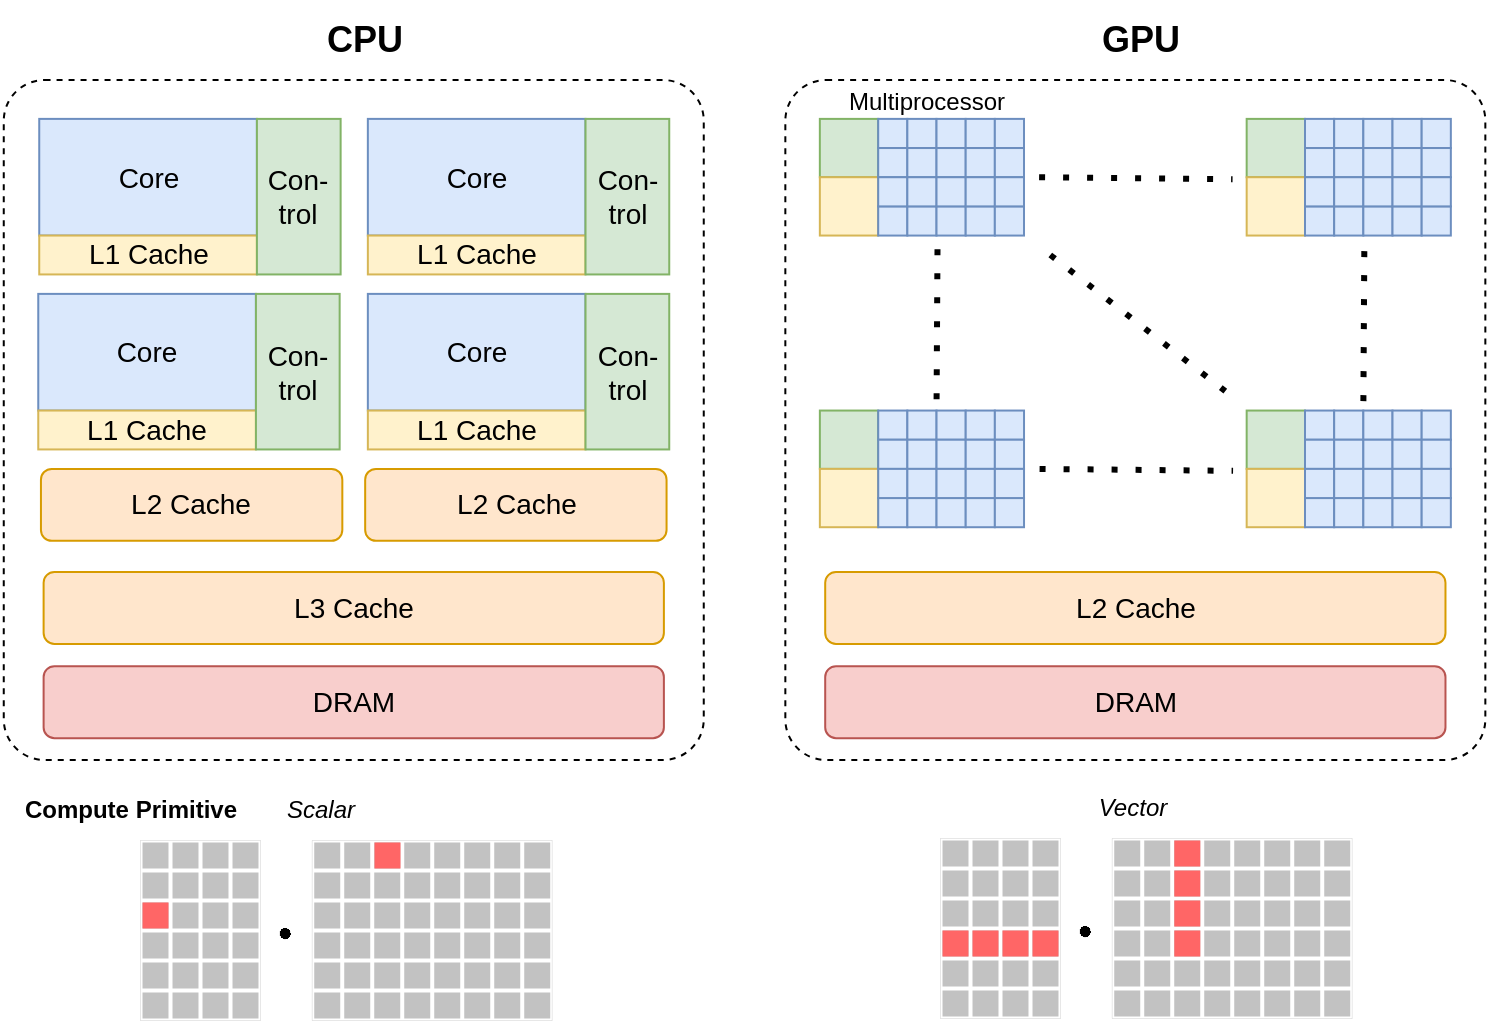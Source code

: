 <mxfile>
    <diagram id="kmbQM5suQDUr0EE9jX2Q" name="Page-1">
        <mxGraphModel dx="1064" dy="1050" grid="1" gridSize="10" guides="1" tooltips="1" connect="1" arrows="1" fold="1" page="1" pageScale="1" pageWidth="827" pageHeight="1169" math="1" shadow="0">
            <root>
                <mxCell id="0"/>
                <mxCell id="1" parent="0"/>
                <mxCell id="2" value="CPU" style="text;html=1;align=center;verticalAlign=middle;resizable=0;points=[];autosize=1;strokeColor=none;fillColor=none;fontSize=18;fontStyle=1" parent="1" vertex="1">
                    <mxGeometry x="201.88" y="110" width="60" height="40" as="geometry"/>
                </mxCell>
                <mxCell id="3" value="GPU" style="text;html=1;align=center;verticalAlign=middle;resizable=0;points=[];autosize=1;strokeColor=none;fillColor=none;fontSize=18;fontStyle=1" parent="1" vertex="1">
                    <mxGeometry x="590" y="110" width="60" height="40" as="geometry"/>
                </mxCell>
                <mxCell id="44" value="" style="group;" parent="1" vertex="1" connectable="0">
                    <mxGeometry x="51.88" y="150" width="350" height="350" as="geometry"/>
                </mxCell>
                <mxCell id="4" value="" style="rounded=1;whiteSpace=wrap;html=1;fontSize=14;dashed=1;arcSize=6;" parent="44" vertex="1">
                    <mxGeometry width="350" height="340" as="geometry"/>
                </mxCell>
                <mxCell id="6" value="DRAM" style="rounded=1;whiteSpace=wrap;html=1;fontSize=14;fillColor=#f8cecc;strokeColor=#b85450;aspect=fixed;" parent="44" vertex="1">
                    <mxGeometry x="19.926" y="293.125" width="310.139" height="35.972" as="geometry"/>
                </mxCell>
                <mxCell id="8" value="L3 Cache" style="rounded=1;whiteSpace=wrap;html=1;fontSize=14;fillColor=#ffe6cc;strokeColor=#d79b00;aspect=fixed;" parent="44" vertex="1">
                    <mxGeometry x="19.926" y="245.972" width="310.139" height="35.972" as="geometry"/>
                </mxCell>
                <mxCell id="41" value="" style="group;aspect=fixed;rounded=1;arcSize=0;" parent="44" vertex="1" connectable="0">
                    <mxGeometry x="17.252" y="19.444" width="315.486" height="165.278" as="geometry"/>
                </mxCell>
                <mxCell id="42" value="" style="group;aspect=fixed;arcSize=0;" parent="41" vertex="1" connectable="0">
                    <mxGeometry width="315.486" height="165.278" as="geometry"/>
                </mxCell>
                <mxCell id="19" value="" style="group;aspect=fixed;arcSize=0;" parent="42" vertex="1" connectable="0">
                    <mxGeometry x="0.486" width="150.694" height="77.778" as="geometry"/>
                </mxCell>
                <mxCell id="13" value="Core" style="rounded=1;whiteSpace=wrap;html=1;fontSize=14;fillColor=#dae8fc;strokeColor=#6c8ebf;aspect=fixed;arcSize=0;" parent="19" vertex="1">
                    <mxGeometry width="108.835" height="58.333" as="geometry"/>
                </mxCell>
                <mxCell id="14" value="L1 Cache" style="rounded=1;whiteSpace=wrap;html=1;fontSize=14;fillColor=#fff2cc;strokeColor=#d6b656;perimeterSpacing=6;arcSize=0;aspect=fixed;" parent="19" vertex="1">
                    <mxGeometry y="58.333" width="108.835" height="19.444" as="geometry"/>
                </mxCell>
                <mxCell id="15" value="Con-trol" style="rounded=1;whiteSpace=wrap;html=1;fontSize=14;fillColor=#d5e8d4;strokeColor=#82b366;aspect=fixed;arcSize=0;" parent="19" vertex="1">
                    <mxGeometry x="108.835" width="41.86" height="77.778" as="geometry"/>
                </mxCell>
                <mxCell id="20" value="" style="group;aspect=fixed;arcSize=0;" parent="42" vertex="1" connectable="0">
                    <mxGeometry x="164.792" width="150.694" height="77.778" as="geometry"/>
                </mxCell>
                <mxCell id="21" value="Core" style="rounded=1;whiteSpace=wrap;html=1;fontSize=14;fillColor=#dae8fc;strokeColor=#6c8ebf;aspect=fixed;arcSize=0;" parent="20" vertex="1">
                    <mxGeometry width="108.835" height="58.333" as="geometry"/>
                </mxCell>
                <mxCell id="22" value="L1 Cache" style="rounded=1;whiteSpace=wrap;html=1;fontSize=14;fillColor=#fff2cc;strokeColor=#d6b656;perimeterSpacing=6;arcSize=0;aspect=fixed;" parent="20" vertex="1">
                    <mxGeometry y="58.333" width="108.835" height="19.444" as="geometry"/>
                </mxCell>
                <mxCell id="23" value="Con-trol" style="rounded=1;whiteSpace=wrap;html=1;fontSize=14;fillColor=#d5e8d4;strokeColor=#82b366;aspect=fixed;arcSize=0;" parent="20" vertex="1">
                    <mxGeometry x="108.835" width="41.86" height="77.778" as="geometry"/>
                </mxCell>
                <mxCell id="33" value="" style="group;aspect=fixed;arcSize=0;" parent="42" vertex="1" connectable="0">
                    <mxGeometry y="87.5" width="150.694" height="77.778" as="geometry"/>
                </mxCell>
                <mxCell id="34" value="Core" style="rounded=1;whiteSpace=wrap;html=1;fontSize=14;fillColor=#dae8fc;strokeColor=#6c8ebf;aspect=fixed;arcSize=0;" parent="33" vertex="1">
                    <mxGeometry width="108.835" height="58.333" as="geometry"/>
                </mxCell>
                <mxCell id="35" value="L1 Cache" style="rounded=1;whiteSpace=wrap;html=1;fontSize=14;fillColor=#fff2cc;strokeColor=#d6b656;perimeterSpacing=6;arcSize=0;aspect=fixed;" parent="33" vertex="1">
                    <mxGeometry y="58.333" width="108.835" height="19.444" as="geometry"/>
                </mxCell>
                <mxCell id="36" value="Con-trol" style="rounded=1;whiteSpace=wrap;html=1;fontSize=14;fillColor=#d5e8d4;strokeColor=#82b366;aspect=fixed;arcSize=0;" parent="33" vertex="1">
                    <mxGeometry x="108.835" width="41.86" height="77.778" as="geometry"/>
                </mxCell>
                <mxCell id="37" value="" style="group;aspect=fixed;arcSize=0;" parent="42" vertex="1" connectable="0">
                    <mxGeometry x="164.792" y="87.5" width="150.694" height="77.778" as="geometry"/>
                </mxCell>
                <mxCell id="38" value="Core" style="rounded=1;whiteSpace=wrap;html=1;fontSize=14;fillColor=#dae8fc;strokeColor=#6c8ebf;aspect=fixed;arcSize=0;" parent="37" vertex="1">
                    <mxGeometry width="108.831" height="58.333" as="geometry"/>
                </mxCell>
                <mxCell id="39" value="L1 Cache" style="rounded=1;whiteSpace=wrap;html=1;fontSize=14;fillColor=#fff2cc;strokeColor=#d6b656;perimeterSpacing=6;arcSize=0;aspect=fixed;" parent="37" vertex="1">
                    <mxGeometry y="58.333" width="108.835" height="19.444" as="geometry"/>
                </mxCell>
                <mxCell id="40" value="Con-trol" style="rounded=1;whiteSpace=wrap;html=1;fontSize=14;fillColor=#d5e8d4;strokeColor=#82b366;aspect=fixed;arcSize=0;" parent="37" vertex="1">
                    <mxGeometry x="108.835" width="41.86" height="77.778" as="geometry"/>
                </mxCell>
                <mxCell id="43" value="" style="group;aspect=fixed;" parent="44" vertex="1" connectable="0">
                    <mxGeometry x="18.589" y="194.444" width="312.812" height="35.972" as="geometry"/>
                </mxCell>
                <mxCell id="9" value="L2 Cache" style="rounded=1;whiteSpace=wrap;html=1;fontSize=14;fillColor=#ffe6cc;strokeColor=#d79b00;aspect=fixed;" parent="43" vertex="1">
                    <mxGeometry width="150.694" height="35.972" as="geometry"/>
                </mxCell>
                <mxCell id="10" value="L2 Cache" style="rounded=1;whiteSpace=wrap;html=1;fontSize=14;fillColor=#ffe6cc;strokeColor=#d79b00;aspect=fixed;" parent="43" vertex="1">
                    <mxGeometry x="162.118" width="150.694" height="35.972" as="geometry"/>
                </mxCell>
                <mxCell id="45" value="" style="group;" parent="1" vertex="1" connectable="0">
                    <mxGeometry x="440" y="150" width="352.67" height="350" as="geometry"/>
                </mxCell>
                <mxCell id="46" value="" style="rounded=1;whiteSpace=wrap;html=1;fontSize=14;dashed=1;arcSize=6;" parent="45" vertex="1">
                    <mxGeometry x="2.67" width="350" height="340" as="geometry"/>
                </mxCell>
                <mxCell id="47" value="DRAM" style="rounded=1;whiteSpace=wrap;html=1;fontSize=14;fillColor=#f8cecc;strokeColor=#b85450;aspect=fixed;" parent="45" vertex="1">
                    <mxGeometry x="22.599" y="293.125" width="310.139" height="35.972" as="geometry"/>
                </mxCell>
                <mxCell id="48" value="L2 Cache" style="rounded=1;whiteSpace=wrap;html=1;fontSize=14;fillColor=#ffe6cc;strokeColor=#d79b00;aspect=fixed;" parent="45" vertex="1">
                    <mxGeometry x="22.599" y="245.972" width="310.139" height="35.972" as="geometry"/>
                </mxCell>
                <mxCell id="259" value="" style="group" vertex="1" connectable="0" parent="45">
                    <mxGeometry x="19.921" y="19.444" width="315.497" height="204.167" as="geometry"/>
                </mxCell>
                <mxCell id="248" value="" style="endArrow=none;dashed=1;html=1;dashPattern=1 3;strokeWidth=3;fontSize=18;jumpSize=26;endSize=7;perimeterSpacing=10;" parent="259" edge="1">
                    <mxGeometry width="50" height="50" relative="1" as="geometry">
                        <mxPoint x="115.218" y="68.056" as="sourcePoint"/>
                        <mxPoint x="202.719" y="136.111" as="targetPoint"/>
                    </mxGeometry>
                </mxCell>
                <mxCell id="250" value="" style="endArrow=none;dashed=1;html=1;dashPattern=1 3;strokeWidth=3;fontSize=18;jumpSize=26;endSize=7;perimeterSpacing=10;entryX=0;entryY=0;entryDx=0;entryDy=0;" parent="259" edge="1">
                    <mxGeometry width="50" height="50" relative="1" as="geometry">
                        <mxPoint x="58.829" y="65.139" as="sourcePoint"/>
                        <mxPoint x="58.343" y="144.861" as="targetPoint"/>
                    </mxGeometry>
                </mxCell>
                <mxCell id="253" value="" style="endArrow=none;dashed=1;html=1;dashPattern=1 3;strokeWidth=3;fontSize=18;jumpSize=26;endSize=7;perimeterSpacing=10;exitX=1;exitY=0;exitDx=0;exitDy=0;" parent="259" edge="1">
                    <mxGeometry width="50" height="50" relative="1" as="geometry">
                        <mxPoint x="109.871" y="175" as="sourcePoint"/>
                        <mxPoint x="206.608" y="175.972" as="targetPoint"/>
                    </mxGeometry>
                </mxCell>
                <mxCell id="254" value="" style="endArrow=none;dashed=1;html=1;dashPattern=1 3;strokeWidth=3;fontSize=18;jumpSize=26;endSize=7;perimeterSpacing=10;entryX=0;entryY=0;entryDx=0;entryDy=0;" edge="1" parent="259">
                    <mxGeometry width="50" height="50" relative="1" as="geometry">
                        <mxPoint x="272.233" y="66.111" as="sourcePoint"/>
                        <mxPoint x="271.747" y="145.833" as="targetPoint"/>
                    </mxGeometry>
                </mxCell>
                <mxCell id="255" value="" style="endArrow=none;dashed=1;html=1;dashPattern=1 3;strokeWidth=3;fontSize=18;jumpSize=26;endSize=7;perimeterSpacing=10;exitX=1;exitY=0;exitDx=0;exitDy=0;" edge="1" parent="259">
                    <mxGeometry width="50" height="50" relative="1" as="geometry">
                        <mxPoint x="109.628" y="29.167" as="sourcePoint"/>
                        <mxPoint x="206.365" y="30.139" as="targetPoint"/>
                    </mxGeometry>
                </mxCell>
                <mxCell id="258" value="" style="group" vertex="1" connectable="0" parent="259">
                    <mxGeometry width="315.497" height="204.167" as="geometry"/>
                </mxCell>
                <mxCell id="256" value="" style="group" vertex="1" connectable="0" parent="258">
                    <mxGeometry width="315.497" height="58.333" as="geometry"/>
                </mxCell>
                <mxCell id="156" value="" style="group" parent="256" vertex="1" connectable="0">
                    <mxGeometry width="102.084" height="58.333" as="geometry"/>
                </mxCell>
                <mxCell id="157" value="" style="rounded=1;whiteSpace=wrap;html=1;fontSize=14;fillColor=#d5e8d4;strokeColor=#82b366;arcSize=0;" parent="156" vertex="1">
                    <mxGeometry width="29.167" height="29.167" as="geometry"/>
                </mxCell>
                <mxCell id="158" value="" style="rounded=1;whiteSpace=wrap;html=1;fontSize=14;fillColor=#fff2cc;strokeColor=#d6b656;perimeterSpacing=6;arcSize=0;" parent="156" vertex="1">
                    <mxGeometry y="29.167" width="29.167" height="29.167" as="geometry"/>
                </mxCell>
                <mxCell id="159" value="" style="rounded=1;whiteSpace=wrap;html=1;fontSize=14;fillColor=#dae8fc;strokeColor=#6c8ebf;arcSize=0;" parent="156" vertex="1">
                    <mxGeometry x="29.167" width="14.583" height="14.583" as="geometry"/>
                </mxCell>
                <mxCell id="160" value="" style="rounded=1;whiteSpace=wrap;html=1;fontSize=14;fillColor=#dae8fc;strokeColor=#6c8ebf;arcSize=0;" parent="156" vertex="1">
                    <mxGeometry x="29.167" y="43.75" width="14.583" height="14.583" as="geometry"/>
                </mxCell>
                <mxCell id="161" value="" style="rounded=1;whiteSpace=wrap;html=1;fontSize=14;fillColor=#dae8fc;strokeColor=#6c8ebf;arcSize=0;" parent="156" vertex="1">
                    <mxGeometry x="29.167" y="14.583" width="14.583" height="14.583" as="geometry"/>
                </mxCell>
                <mxCell id="162" value="" style="rounded=1;whiteSpace=wrap;html=1;fontSize=14;fillColor=#dae8fc;strokeColor=#6c8ebf;arcSize=0;" parent="156" vertex="1">
                    <mxGeometry x="29.167" y="29.167" width="14.583" height="14.583" as="geometry"/>
                </mxCell>
                <mxCell id="163" value="" style="rounded=1;whiteSpace=wrap;html=1;fontSize=14;fillColor=#dae8fc;strokeColor=#6c8ebf;arcSize=0;" parent="156" vertex="1">
                    <mxGeometry x="43.75" width="14.583" height="14.583" as="geometry"/>
                </mxCell>
                <mxCell id="164" value="" style="rounded=1;whiteSpace=wrap;html=1;fontSize=14;fillColor=#dae8fc;strokeColor=#6c8ebf;arcSize=0;" parent="156" vertex="1">
                    <mxGeometry x="43.75" y="43.75" width="14.583" height="14.583" as="geometry"/>
                </mxCell>
                <mxCell id="165" value="" style="rounded=1;whiteSpace=wrap;html=1;fontSize=14;fillColor=#dae8fc;strokeColor=#6c8ebf;arcSize=0;" parent="156" vertex="1">
                    <mxGeometry x="43.75" y="14.583" width="14.583" height="14.583" as="geometry"/>
                </mxCell>
                <mxCell id="166" value="" style="rounded=1;whiteSpace=wrap;html=1;fontSize=14;fillColor=#dae8fc;strokeColor=#6c8ebf;arcSize=0;" parent="156" vertex="1">
                    <mxGeometry x="43.75" y="29.167" width="14.583" height="14.583" as="geometry"/>
                </mxCell>
                <mxCell id="167" value="" style="rounded=1;whiteSpace=wrap;html=1;fontSize=14;fillColor=#dae8fc;strokeColor=#6c8ebf;arcSize=0;" parent="156" vertex="1">
                    <mxGeometry x="58.334" width="14.583" height="14.583" as="geometry"/>
                </mxCell>
                <mxCell id="168" value="" style="rounded=1;whiteSpace=wrap;html=1;fontSize=14;fillColor=#dae8fc;strokeColor=#6c8ebf;arcSize=0;" parent="156" vertex="1">
                    <mxGeometry x="58.334" y="43.75" width="14.583" height="14.583" as="geometry"/>
                </mxCell>
                <mxCell id="169" value="" style="rounded=1;whiteSpace=wrap;html=1;fontSize=14;fillColor=#dae8fc;strokeColor=#6c8ebf;arcSize=0;" parent="156" vertex="1">
                    <mxGeometry x="58.334" y="14.583" width="14.583" height="14.583" as="geometry"/>
                </mxCell>
                <mxCell id="170" value="" style="rounded=1;whiteSpace=wrap;html=1;fontSize=14;fillColor=#dae8fc;strokeColor=#6c8ebf;arcSize=0;" parent="156" vertex="1">
                    <mxGeometry x="58.334" y="29.167" width="14.583" height="14.583" as="geometry"/>
                </mxCell>
                <mxCell id="171" value="" style="rounded=1;whiteSpace=wrap;html=1;fontSize=14;fillColor=#dae8fc;strokeColor=#6c8ebf;arcSize=0;" parent="156" vertex="1">
                    <mxGeometry x="72.917" width="14.583" height="14.583" as="geometry"/>
                </mxCell>
                <mxCell id="172" value="" style="rounded=1;whiteSpace=wrap;html=1;fontSize=14;fillColor=#dae8fc;strokeColor=#6c8ebf;arcSize=0;" parent="156" vertex="1">
                    <mxGeometry x="72.917" y="43.75" width="14.583" height="14.583" as="geometry"/>
                </mxCell>
                <mxCell id="173" value="" style="rounded=1;whiteSpace=wrap;html=1;fontSize=14;fillColor=#dae8fc;strokeColor=#6c8ebf;arcSize=0;" parent="156" vertex="1">
                    <mxGeometry x="72.917" y="14.583" width="14.583" height="14.583" as="geometry"/>
                </mxCell>
                <mxCell id="174" value="" style="rounded=1;whiteSpace=wrap;html=1;fontSize=14;fillColor=#dae8fc;strokeColor=#6c8ebf;arcSize=0;" parent="156" vertex="1">
                    <mxGeometry x="72.917" y="29.167" width="14.583" height="14.583" as="geometry"/>
                </mxCell>
                <mxCell id="175" value="" style="rounded=1;whiteSpace=wrap;html=1;fontSize=14;fillColor=#dae8fc;strokeColor=#6c8ebf;arcSize=0;" parent="156" vertex="1">
                    <mxGeometry x="87.5" width="14.583" height="14.583" as="geometry"/>
                </mxCell>
                <mxCell id="176" value="" style="rounded=1;whiteSpace=wrap;html=1;fontSize=14;fillColor=#dae8fc;strokeColor=#6c8ebf;arcSize=0;" parent="156" vertex="1">
                    <mxGeometry x="87.5" y="43.75" width="14.583" height="14.583" as="geometry"/>
                </mxCell>
                <mxCell id="177" value="" style="rounded=1;whiteSpace=wrap;html=1;fontSize=14;fillColor=#dae8fc;strokeColor=#6c8ebf;arcSize=0;" parent="156" vertex="1">
                    <mxGeometry x="87.5" y="14.583" width="14.583" height="14.583" as="geometry"/>
                </mxCell>
                <mxCell id="178" value="" style="rounded=1;whiteSpace=wrap;html=1;fontSize=14;fillColor=#dae8fc;strokeColor=#6c8ebf;arcSize=0;" parent="156" vertex="1">
                    <mxGeometry x="87.5" y="29.167" width="14.583" height="14.583" as="geometry"/>
                </mxCell>
                <mxCell id="179" value="" style="group" parent="256" vertex="1" connectable="0">
                    <mxGeometry x="213.413" width="102.084" height="58.333" as="geometry"/>
                </mxCell>
                <mxCell id="180" value="" style="rounded=1;whiteSpace=wrap;html=1;fontSize=14;fillColor=#d5e8d4;strokeColor=#82b366;arcSize=0;" parent="179" vertex="1">
                    <mxGeometry width="29.167" height="29.167" as="geometry"/>
                </mxCell>
                <mxCell id="181" value="" style="rounded=1;whiteSpace=wrap;html=1;fontSize=14;fillColor=#fff2cc;strokeColor=#d6b656;perimeterSpacing=6;arcSize=0;" parent="179" vertex="1">
                    <mxGeometry y="29.167" width="29.167" height="29.167" as="geometry"/>
                </mxCell>
                <mxCell id="182" value="" style="rounded=1;whiteSpace=wrap;html=1;fontSize=14;fillColor=#dae8fc;strokeColor=#6c8ebf;arcSize=0;" parent="179" vertex="1">
                    <mxGeometry x="29.167" width="14.583" height="14.583" as="geometry"/>
                </mxCell>
                <mxCell id="183" value="" style="rounded=1;whiteSpace=wrap;html=1;fontSize=14;fillColor=#dae8fc;strokeColor=#6c8ebf;arcSize=0;" parent="179" vertex="1">
                    <mxGeometry x="29.167" y="43.75" width="14.583" height="14.583" as="geometry"/>
                </mxCell>
                <mxCell id="184" value="" style="rounded=1;whiteSpace=wrap;html=1;fontSize=14;fillColor=#dae8fc;strokeColor=#6c8ebf;arcSize=0;" parent="179" vertex="1">
                    <mxGeometry x="29.167" y="14.583" width="14.583" height="14.583" as="geometry"/>
                </mxCell>
                <mxCell id="185" value="" style="rounded=1;whiteSpace=wrap;html=1;fontSize=14;fillColor=#dae8fc;strokeColor=#6c8ebf;arcSize=0;" parent="179" vertex="1">
                    <mxGeometry x="29.167" y="29.167" width="14.583" height="14.583" as="geometry"/>
                </mxCell>
                <mxCell id="186" value="" style="rounded=1;whiteSpace=wrap;html=1;fontSize=14;fillColor=#dae8fc;strokeColor=#6c8ebf;arcSize=0;" parent="179" vertex="1">
                    <mxGeometry x="43.75" width="14.583" height="14.583" as="geometry"/>
                </mxCell>
                <mxCell id="187" value="" style="rounded=1;whiteSpace=wrap;html=1;fontSize=14;fillColor=#dae8fc;strokeColor=#6c8ebf;arcSize=0;" parent="179" vertex="1">
                    <mxGeometry x="43.75" y="43.75" width="14.583" height="14.583" as="geometry"/>
                </mxCell>
                <mxCell id="188" value="" style="rounded=1;whiteSpace=wrap;html=1;fontSize=14;fillColor=#dae8fc;strokeColor=#6c8ebf;arcSize=0;" parent="179" vertex="1">
                    <mxGeometry x="43.75" y="14.583" width="14.583" height="14.583" as="geometry"/>
                </mxCell>
                <mxCell id="189" value="" style="rounded=1;whiteSpace=wrap;html=1;fontSize=14;fillColor=#dae8fc;strokeColor=#6c8ebf;arcSize=0;" parent="179" vertex="1">
                    <mxGeometry x="43.75" y="29.167" width="14.583" height="14.583" as="geometry"/>
                </mxCell>
                <mxCell id="190" value="" style="rounded=1;whiteSpace=wrap;html=1;fontSize=14;fillColor=#dae8fc;strokeColor=#6c8ebf;arcSize=0;" parent="179" vertex="1">
                    <mxGeometry x="58.334" width="14.583" height="14.583" as="geometry"/>
                </mxCell>
                <mxCell id="191" value="" style="rounded=1;whiteSpace=wrap;html=1;fontSize=14;fillColor=#dae8fc;strokeColor=#6c8ebf;arcSize=0;" parent="179" vertex="1">
                    <mxGeometry x="58.334" y="43.75" width="14.583" height="14.583" as="geometry"/>
                </mxCell>
                <mxCell id="192" value="" style="rounded=1;whiteSpace=wrap;html=1;fontSize=14;fillColor=#dae8fc;strokeColor=#6c8ebf;arcSize=0;" parent="179" vertex="1">
                    <mxGeometry x="58.334" y="14.583" width="14.583" height="14.583" as="geometry"/>
                </mxCell>
                <mxCell id="193" value="" style="rounded=1;whiteSpace=wrap;html=1;fontSize=14;fillColor=#dae8fc;strokeColor=#6c8ebf;arcSize=0;" parent="179" vertex="1">
                    <mxGeometry x="58.334" y="29.167" width="14.583" height="14.583" as="geometry"/>
                </mxCell>
                <mxCell id="194" value="" style="rounded=1;whiteSpace=wrap;html=1;fontSize=14;fillColor=#dae8fc;strokeColor=#6c8ebf;arcSize=0;" parent="179" vertex="1">
                    <mxGeometry x="72.917" width="14.583" height="14.583" as="geometry"/>
                </mxCell>
                <mxCell id="195" value="" style="rounded=1;whiteSpace=wrap;html=1;fontSize=14;fillColor=#dae8fc;strokeColor=#6c8ebf;arcSize=0;" parent="179" vertex="1">
                    <mxGeometry x="72.917" y="43.75" width="14.583" height="14.583" as="geometry"/>
                </mxCell>
                <mxCell id="196" value="" style="rounded=1;whiteSpace=wrap;html=1;fontSize=14;fillColor=#dae8fc;strokeColor=#6c8ebf;arcSize=0;" parent="179" vertex="1">
                    <mxGeometry x="72.917" y="14.583" width="14.583" height="14.583" as="geometry"/>
                </mxCell>
                <mxCell id="197" value="" style="rounded=1;whiteSpace=wrap;html=1;fontSize=14;fillColor=#dae8fc;strokeColor=#6c8ebf;arcSize=0;" parent="179" vertex="1">
                    <mxGeometry x="72.917" y="29.167" width="14.583" height="14.583" as="geometry"/>
                </mxCell>
                <mxCell id="198" value="" style="rounded=1;whiteSpace=wrap;html=1;fontSize=14;fillColor=#dae8fc;strokeColor=#6c8ebf;arcSize=0;" parent="179" vertex="1">
                    <mxGeometry x="87.5" width="14.583" height="14.583" as="geometry"/>
                </mxCell>
                <mxCell id="199" value="" style="rounded=1;whiteSpace=wrap;html=1;fontSize=14;fillColor=#dae8fc;strokeColor=#6c8ebf;arcSize=0;" parent="179" vertex="1">
                    <mxGeometry x="87.5" y="43.75" width="14.583" height="14.583" as="geometry"/>
                </mxCell>
                <mxCell id="200" value="" style="rounded=1;whiteSpace=wrap;html=1;fontSize=14;fillColor=#dae8fc;strokeColor=#6c8ebf;arcSize=0;" parent="179" vertex="1">
                    <mxGeometry x="87.5" y="14.583" width="14.583" height="14.583" as="geometry"/>
                </mxCell>
                <mxCell id="201" value="" style="rounded=1;whiteSpace=wrap;html=1;fontSize=14;fillColor=#dae8fc;strokeColor=#6c8ebf;arcSize=0;" parent="179" vertex="1">
                    <mxGeometry x="87.5" y="29.167" width="14.583" height="14.583" as="geometry"/>
                </mxCell>
                <mxCell id="257" value="" style="group" vertex="1" connectable="0" parent="258">
                    <mxGeometry x="0.01" y="145.833" width="315.487" height="58.333" as="geometry"/>
                </mxCell>
                <mxCell id="202" value="" style="group" parent="257" vertex="1" connectable="0">
                    <mxGeometry width="102.084" height="58.333" as="geometry"/>
                </mxCell>
                <mxCell id="203" value="" style="rounded=1;whiteSpace=wrap;html=1;fontSize=14;fillColor=#d5e8d4;strokeColor=#82b366;arcSize=0;" parent="202" vertex="1">
                    <mxGeometry width="29.167" height="29.167" as="geometry"/>
                </mxCell>
                <mxCell id="204" value="" style="rounded=1;whiteSpace=wrap;html=1;fontSize=14;fillColor=#fff2cc;strokeColor=#d6b656;perimeterSpacing=6;arcSize=0;" parent="202" vertex="1">
                    <mxGeometry y="29.167" width="29.167" height="29.167" as="geometry"/>
                </mxCell>
                <mxCell id="205" value="" style="rounded=1;whiteSpace=wrap;html=1;fontSize=14;fillColor=#dae8fc;strokeColor=#6c8ebf;arcSize=0;" parent="202" vertex="1">
                    <mxGeometry x="29.167" width="14.583" height="14.583" as="geometry"/>
                </mxCell>
                <mxCell id="206" value="" style="rounded=1;whiteSpace=wrap;html=1;fontSize=14;fillColor=#dae8fc;strokeColor=#6c8ebf;arcSize=0;" parent="202" vertex="1">
                    <mxGeometry x="29.167" y="43.75" width="14.583" height="14.583" as="geometry"/>
                </mxCell>
                <mxCell id="207" value="" style="rounded=1;whiteSpace=wrap;html=1;fontSize=14;fillColor=#dae8fc;strokeColor=#6c8ebf;arcSize=0;" parent="202" vertex="1">
                    <mxGeometry x="29.167" y="14.583" width="14.583" height="14.583" as="geometry"/>
                </mxCell>
                <mxCell id="208" value="" style="rounded=1;whiteSpace=wrap;html=1;fontSize=14;fillColor=#dae8fc;strokeColor=#6c8ebf;arcSize=0;" parent="202" vertex="1">
                    <mxGeometry x="29.167" y="29.167" width="14.583" height="14.583" as="geometry"/>
                </mxCell>
                <mxCell id="209" value="" style="rounded=1;whiteSpace=wrap;html=1;fontSize=14;fillColor=#dae8fc;strokeColor=#6c8ebf;arcSize=0;" parent="202" vertex="1">
                    <mxGeometry x="43.75" width="14.583" height="14.583" as="geometry"/>
                </mxCell>
                <mxCell id="210" value="" style="rounded=1;whiteSpace=wrap;html=1;fontSize=14;fillColor=#dae8fc;strokeColor=#6c8ebf;arcSize=0;" parent="202" vertex="1">
                    <mxGeometry x="43.75" y="43.75" width="14.583" height="14.583" as="geometry"/>
                </mxCell>
                <mxCell id="211" value="" style="rounded=1;whiteSpace=wrap;html=1;fontSize=14;fillColor=#dae8fc;strokeColor=#6c8ebf;arcSize=0;" parent="202" vertex="1">
                    <mxGeometry x="43.75" y="14.583" width="14.583" height="14.583" as="geometry"/>
                </mxCell>
                <mxCell id="212" value="" style="rounded=1;whiteSpace=wrap;html=1;fontSize=14;fillColor=#dae8fc;strokeColor=#6c8ebf;arcSize=0;" parent="202" vertex="1">
                    <mxGeometry x="43.75" y="29.167" width="14.583" height="14.583" as="geometry"/>
                </mxCell>
                <mxCell id="213" value="" style="rounded=1;whiteSpace=wrap;html=1;fontSize=14;fillColor=#dae8fc;strokeColor=#6c8ebf;arcSize=0;" parent="202" vertex="1">
                    <mxGeometry x="58.334" width="14.583" height="14.583" as="geometry"/>
                </mxCell>
                <mxCell id="214" value="" style="rounded=1;whiteSpace=wrap;html=1;fontSize=14;fillColor=#dae8fc;strokeColor=#6c8ebf;arcSize=0;" parent="202" vertex="1">
                    <mxGeometry x="58.334" y="43.75" width="14.583" height="14.583" as="geometry"/>
                </mxCell>
                <mxCell id="215" value="" style="rounded=1;whiteSpace=wrap;html=1;fontSize=14;fillColor=#dae8fc;strokeColor=#6c8ebf;arcSize=0;" parent="202" vertex="1">
                    <mxGeometry x="58.334" y="14.583" width="14.583" height="14.583" as="geometry"/>
                </mxCell>
                <mxCell id="216" value="" style="rounded=1;whiteSpace=wrap;html=1;fontSize=14;fillColor=#dae8fc;strokeColor=#6c8ebf;arcSize=0;" parent="202" vertex="1">
                    <mxGeometry x="58.334" y="29.167" width="14.583" height="14.583" as="geometry"/>
                </mxCell>
                <mxCell id="217" value="" style="rounded=1;whiteSpace=wrap;html=1;fontSize=14;fillColor=#dae8fc;strokeColor=#6c8ebf;arcSize=0;" parent="202" vertex="1">
                    <mxGeometry x="72.917" width="14.583" height="14.583" as="geometry"/>
                </mxCell>
                <mxCell id="218" value="" style="rounded=1;whiteSpace=wrap;html=1;fontSize=14;fillColor=#dae8fc;strokeColor=#6c8ebf;arcSize=0;" parent="202" vertex="1">
                    <mxGeometry x="72.917" y="43.75" width="14.583" height="14.583" as="geometry"/>
                </mxCell>
                <mxCell id="219" value="" style="rounded=1;whiteSpace=wrap;html=1;fontSize=14;fillColor=#dae8fc;strokeColor=#6c8ebf;arcSize=0;" parent="202" vertex="1">
                    <mxGeometry x="72.917" y="14.583" width="14.583" height="14.583" as="geometry"/>
                </mxCell>
                <mxCell id="220" value="" style="rounded=1;whiteSpace=wrap;html=1;fontSize=14;fillColor=#dae8fc;strokeColor=#6c8ebf;arcSize=0;" parent="202" vertex="1">
                    <mxGeometry x="72.917" y="29.167" width="14.583" height="14.583" as="geometry"/>
                </mxCell>
                <mxCell id="221" value="" style="rounded=1;whiteSpace=wrap;html=1;fontSize=14;fillColor=#dae8fc;strokeColor=#6c8ebf;arcSize=0;" parent="202" vertex="1">
                    <mxGeometry x="87.5" width="14.583" height="14.583" as="geometry"/>
                </mxCell>
                <mxCell id="222" value="" style="rounded=1;whiteSpace=wrap;html=1;fontSize=14;fillColor=#dae8fc;strokeColor=#6c8ebf;arcSize=0;" parent="202" vertex="1">
                    <mxGeometry x="87.5" y="43.75" width="14.583" height="14.583" as="geometry"/>
                </mxCell>
                <mxCell id="223" value="" style="rounded=1;whiteSpace=wrap;html=1;fontSize=14;fillColor=#dae8fc;strokeColor=#6c8ebf;arcSize=0;" parent="202" vertex="1">
                    <mxGeometry x="87.5" y="14.583" width="14.583" height="14.583" as="geometry"/>
                </mxCell>
                <mxCell id="224" value="" style="rounded=1;whiteSpace=wrap;html=1;fontSize=14;fillColor=#dae8fc;strokeColor=#6c8ebf;arcSize=0;" parent="202" vertex="1">
                    <mxGeometry x="87.5" y="29.167" width="14.583" height="14.583" as="geometry"/>
                </mxCell>
                <mxCell id="225" value="" style="group" parent="257" vertex="1" connectable="0">
                    <mxGeometry x="213.404" width="102.084" height="58.333" as="geometry"/>
                </mxCell>
                <mxCell id="226" value="" style="rounded=1;whiteSpace=wrap;html=1;fontSize=14;fillColor=#d5e8d4;strokeColor=#82b366;arcSize=0;" parent="225" vertex="1">
                    <mxGeometry width="29.167" height="29.167" as="geometry"/>
                </mxCell>
                <mxCell id="227" value="" style="rounded=1;whiteSpace=wrap;html=1;fontSize=14;fillColor=#fff2cc;strokeColor=#d6b656;perimeterSpacing=6;arcSize=0;" parent="225" vertex="1">
                    <mxGeometry y="29.167" width="29.167" height="29.167" as="geometry"/>
                </mxCell>
                <mxCell id="228" value="" style="rounded=1;whiteSpace=wrap;html=1;fontSize=14;fillColor=#dae8fc;strokeColor=#6c8ebf;arcSize=0;" parent="225" vertex="1">
                    <mxGeometry x="29.167" width="14.583" height="14.583" as="geometry"/>
                </mxCell>
                <mxCell id="229" value="" style="rounded=1;whiteSpace=wrap;html=1;fontSize=14;fillColor=#dae8fc;strokeColor=#6c8ebf;arcSize=0;" parent="225" vertex="1">
                    <mxGeometry x="29.167" y="43.75" width="14.583" height="14.583" as="geometry"/>
                </mxCell>
                <mxCell id="230" value="" style="rounded=1;whiteSpace=wrap;html=1;fontSize=14;fillColor=#dae8fc;strokeColor=#6c8ebf;arcSize=0;" parent="225" vertex="1">
                    <mxGeometry x="29.167" y="14.583" width="14.583" height="14.583" as="geometry"/>
                </mxCell>
                <mxCell id="231" value="" style="rounded=1;whiteSpace=wrap;html=1;fontSize=14;fillColor=#dae8fc;strokeColor=#6c8ebf;arcSize=0;" parent="225" vertex="1">
                    <mxGeometry x="29.167" y="29.167" width="14.583" height="14.583" as="geometry"/>
                </mxCell>
                <mxCell id="232" value="" style="rounded=1;whiteSpace=wrap;html=1;fontSize=14;fillColor=#dae8fc;strokeColor=#6c8ebf;arcSize=0;" parent="225" vertex="1">
                    <mxGeometry x="43.75" width="14.583" height="14.583" as="geometry"/>
                </mxCell>
                <mxCell id="233" value="" style="rounded=1;whiteSpace=wrap;html=1;fontSize=14;fillColor=#dae8fc;strokeColor=#6c8ebf;arcSize=0;" parent="225" vertex="1">
                    <mxGeometry x="43.75" y="43.75" width="14.583" height="14.583" as="geometry"/>
                </mxCell>
                <mxCell id="234" value="" style="rounded=1;whiteSpace=wrap;html=1;fontSize=14;fillColor=#dae8fc;strokeColor=#6c8ebf;arcSize=0;" parent="225" vertex="1">
                    <mxGeometry x="43.75" y="14.583" width="14.583" height="14.583" as="geometry"/>
                </mxCell>
                <mxCell id="235" value="" style="rounded=1;whiteSpace=wrap;html=1;fontSize=14;fillColor=#dae8fc;strokeColor=#6c8ebf;arcSize=0;" parent="225" vertex="1">
                    <mxGeometry x="43.75" y="29.167" width="14.583" height="14.583" as="geometry"/>
                </mxCell>
                <mxCell id="236" value="" style="rounded=1;whiteSpace=wrap;html=1;fontSize=14;fillColor=#dae8fc;strokeColor=#6c8ebf;arcSize=0;" parent="225" vertex="1">
                    <mxGeometry x="58.334" width="14.583" height="14.583" as="geometry"/>
                </mxCell>
                <mxCell id="237" value="" style="rounded=1;whiteSpace=wrap;html=1;fontSize=14;fillColor=#dae8fc;strokeColor=#6c8ebf;arcSize=0;" parent="225" vertex="1">
                    <mxGeometry x="58.334" y="43.75" width="14.583" height="14.583" as="geometry"/>
                </mxCell>
                <mxCell id="238" value="" style="rounded=1;whiteSpace=wrap;html=1;fontSize=14;fillColor=#dae8fc;strokeColor=#6c8ebf;arcSize=0;" parent="225" vertex="1">
                    <mxGeometry x="58.334" y="14.583" width="14.583" height="14.583" as="geometry"/>
                </mxCell>
                <mxCell id="239" value="" style="rounded=1;whiteSpace=wrap;html=1;fontSize=14;fillColor=#dae8fc;strokeColor=#6c8ebf;arcSize=0;" parent="225" vertex="1">
                    <mxGeometry x="58.334" y="29.167" width="14.583" height="14.583" as="geometry"/>
                </mxCell>
                <mxCell id="240" value="" style="rounded=1;whiteSpace=wrap;html=1;fontSize=14;fillColor=#dae8fc;strokeColor=#6c8ebf;arcSize=0;" parent="225" vertex="1">
                    <mxGeometry x="72.917" width="14.583" height="14.583" as="geometry"/>
                </mxCell>
                <mxCell id="241" value="" style="rounded=1;whiteSpace=wrap;html=1;fontSize=14;fillColor=#dae8fc;strokeColor=#6c8ebf;arcSize=0;" parent="225" vertex="1">
                    <mxGeometry x="72.917" y="43.75" width="14.583" height="14.583" as="geometry"/>
                </mxCell>
                <mxCell id="242" value="" style="rounded=1;whiteSpace=wrap;html=1;fontSize=14;fillColor=#dae8fc;strokeColor=#6c8ebf;arcSize=0;" parent="225" vertex="1">
                    <mxGeometry x="72.917" y="14.583" width="14.583" height="14.583" as="geometry"/>
                </mxCell>
                <mxCell id="243" value="" style="rounded=1;whiteSpace=wrap;html=1;fontSize=14;fillColor=#dae8fc;strokeColor=#6c8ebf;arcSize=0;" parent="225" vertex="1">
                    <mxGeometry x="72.917" y="29.167" width="14.583" height="14.583" as="geometry"/>
                </mxCell>
                <mxCell id="244" value="" style="rounded=1;whiteSpace=wrap;html=1;fontSize=14;fillColor=#dae8fc;strokeColor=#6c8ebf;arcSize=0;" parent="225" vertex="1">
                    <mxGeometry x="87.5" width="14.583" height="14.583" as="geometry"/>
                </mxCell>
                <mxCell id="245" value="" style="rounded=1;whiteSpace=wrap;html=1;fontSize=14;fillColor=#dae8fc;strokeColor=#6c8ebf;arcSize=0;" parent="225" vertex="1">
                    <mxGeometry x="87.5" y="43.75" width="14.583" height="14.583" as="geometry"/>
                </mxCell>
                <mxCell id="246" value="" style="rounded=1;whiteSpace=wrap;html=1;fontSize=14;fillColor=#dae8fc;strokeColor=#6c8ebf;arcSize=0;" parent="225" vertex="1">
                    <mxGeometry x="87.5" y="14.583" width="14.583" height="14.583" as="geometry"/>
                </mxCell>
                <mxCell id="247" value="" style="rounded=1;whiteSpace=wrap;html=1;fontSize=14;fillColor=#dae8fc;strokeColor=#6c8ebf;arcSize=0;" parent="225" vertex="1">
                    <mxGeometry x="87.5" y="29.167" width="14.583" height="14.583" as="geometry"/>
                </mxCell>
                <mxCell id="260" value="Multiprocessor" style="text;html=1;align=center;verticalAlign=middle;resizable=0;points=[];autosize=1;strokeColor=none;fillColor=none;" vertex="1" parent="45">
                    <mxGeometry x="22.595" y="-3.889" width="100" height="30" as="geometry"/>
                </mxCell>
                <mxCell id="266" value="Compute Primitive" style="text;html=1;align=center;verticalAlign=middle;resizable=0;points=[];autosize=1;strokeColor=none;fillColor=none;fontStyle=1" vertex="1" parent="1">
                    <mxGeometry x="50" y="500" width="130" height="30" as="geometry"/>
                </mxCell>
                <mxCell id="276" value="" style="group;aspect=fixed;" vertex="1" connectable="0" parent="1">
                    <mxGeometry x="120" y="530" width="205.87" height="90" as="geometry"/>
                </mxCell>
                <mxCell id="269" value="" style="verticalLabelPosition=bottom;verticalAlign=top;html=1;shape=mxgraph.basic.patternFillRect;fillStyle=grid;step=15;fillStrokeWidth=2;fillStrokeColor=#FFFFFF;strokeWidth=0;strokeColor=none;fillColor=#C2C2C2;fontColor=#333333;" vertex="1" parent="276">
                    <mxGeometry width="60" height="90" as="geometry"/>
                </mxCell>
                <mxCell id="270" value="" style="verticalLabelPosition=bottom;verticalAlign=top;html=1;shape=mxgraph.basic.patternFillRect;fillStyle=grid;step=15;fillStrokeWidth=2;fillStrokeColor=#FFFFFF;strokeWidth=0;strokeColor=none;fillColor=#C2C2C2;fontColor=#333333;" vertex="1" parent="276">
                    <mxGeometry x="85.871" width="120" height="90" as="geometry"/>
                </mxCell>
                <mxCell id="271" value="\(\bullet\)" style="text;html=1;align=center;verticalAlign=middle;resizable=0;points=[];autosize=1;strokeColor=none;fillColor=none;strokeWidth=0;" vertex="1" parent="276">
                    <mxGeometry x="37.121" y="30.6" width="70" height="30" as="geometry"/>
                </mxCell>
                <mxCell id="274" value="" style="whiteSpace=wrap;html=1;strokeWidth=0;fillColor=#FF6666;strokeColor=none;" vertex="1" parent="276">
                    <mxGeometry x="117" y="1" width="13" height="13" as="geometry"/>
                </mxCell>
                <mxCell id="275" value="" style="whiteSpace=wrap;html=1;strokeWidth=0;fillColor=#FF6666;strokeColor=none;" vertex="1" parent="276">
                    <mxGeometry x="1" y="31" width="13" height="13" as="geometry"/>
                </mxCell>
                <mxCell id="288" value="" style="group;aspect=fixed;" vertex="1" connectable="0" parent="1">
                    <mxGeometry x="520" y="529" width="205.87" height="90" as="geometry"/>
                </mxCell>
                <mxCell id="289" value="" style="verticalLabelPosition=bottom;verticalAlign=top;html=1;shape=mxgraph.basic.patternFillRect;fillStyle=grid;step=15;fillStrokeWidth=2;fillStrokeColor=#FFFFFF;strokeWidth=0;strokeColor=none;fillColor=#C2C2C2;fontColor=#333333;" vertex="1" parent="288">
                    <mxGeometry width="60" height="90" as="geometry"/>
                </mxCell>
                <mxCell id="290" value="" style="verticalLabelPosition=bottom;verticalAlign=top;html=1;shape=mxgraph.basic.patternFillRect;fillStyle=grid;step=15;fillStrokeWidth=2;fillStrokeColor=#FFFFFF;strokeWidth=0;strokeColor=none;fillColor=#C2C2C2;fontColor=#333333;" vertex="1" parent="288">
                    <mxGeometry x="85.871" width="120" height="90" as="geometry"/>
                </mxCell>
                <mxCell id="291" value="\(\bullet\)" style="text;html=1;align=center;verticalAlign=middle;resizable=0;points=[];autosize=1;strokeColor=none;fillColor=none;strokeWidth=0;" vertex="1" parent="288">
                    <mxGeometry x="37.121" y="30.6" width="70" height="30" as="geometry"/>
                </mxCell>
                <mxCell id="310" value="" style="group" vertex="1" connectable="0" parent="288">
                    <mxGeometry x="1" y="46" width="58" height="13.0" as="geometry"/>
                </mxCell>
                <mxCell id="305" value="" style="whiteSpace=wrap;html=1;strokeWidth=0;fillColor=#FF6666;strokeColor=none;" vertex="1" parent="310">
                    <mxGeometry width="13" height="13" as="geometry"/>
                </mxCell>
                <mxCell id="307" value="" style="whiteSpace=wrap;html=1;strokeWidth=0;fillColor=#FF6666;strokeColor=none;" vertex="1" parent="310">
                    <mxGeometry x="15" width="13" height="13" as="geometry"/>
                </mxCell>
                <mxCell id="308" value="" style="whiteSpace=wrap;html=1;strokeWidth=0;fillColor=#FF6666;strokeColor=none;" vertex="1" parent="310">
                    <mxGeometry x="30" y="2.132e-14" width="13" height="13" as="geometry"/>
                </mxCell>
                <mxCell id="309" value="" style="whiteSpace=wrap;html=1;strokeWidth=0;fillColor=#FF6666;strokeColor=none;" vertex="1" parent="310">
                    <mxGeometry x="45" width="13" height="13" as="geometry"/>
                </mxCell>
                <mxCell id="312" value="" style="whiteSpace=wrap;html=1;strokeWidth=0;fillColor=#FF6666;strokeColor=none;rotation=90;" vertex="1" parent="288">
                    <mxGeometry x="116.9" y="1" width="13" height="13" as="geometry"/>
                </mxCell>
                <mxCell id="313" value="" style="whiteSpace=wrap;html=1;strokeWidth=0;fillColor=#FF6666;strokeColor=none;rotation=90;" vertex="1" parent="288">
                    <mxGeometry x="116.9" y="16" width="13" height="13" as="geometry"/>
                </mxCell>
                <mxCell id="314" value="" style="whiteSpace=wrap;html=1;strokeWidth=0;fillColor=#FF6666;strokeColor=none;rotation=90;" vertex="1" parent="288">
                    <mxGeometry x="116.9" y="31" width="13" height="13" as="geometry"/>
                </mxCell>
                <mxCell id="315" value="" style="whiteSpace=wrap;html=1;strokeWidth=0;fillColor=#FF6666;strokeColor=none;rotation=90;" vertex="1" parent="288">
                    <mxGeometry x="116.9" y="46" width="13" height="13" as="geometry"/>
                </mxCell>
                <mxCell id="316" value="&lt;i&gt;Scalar&lt;/i&gt;" style="text;html=1;align=center;verticalAlign=middle;resizable=0;points=[];autosize=1;strokeColor=none;fillColor=none;" vertex="1" parent="1">
                    <mxGeometry x="180" y="500" width="60" height="30" as="geometry"/>
                </mxCell>
                <mxCell id="317" value="&lt;i&gt;Vector&lt;/i&gt;" style="text;html=1;align=center;verticalAlign=middle;resizable=0;points=[];autosize=1;strokeColor=none;fillColor=none;" vertex="1" parent="1">
                    <mxGeometry x="586.33" y="499" width="60" height="30" as="geometry"/>
                </mxCell>
            </root>
        </mxGraphModel>
    </diagram>
</mxfile>